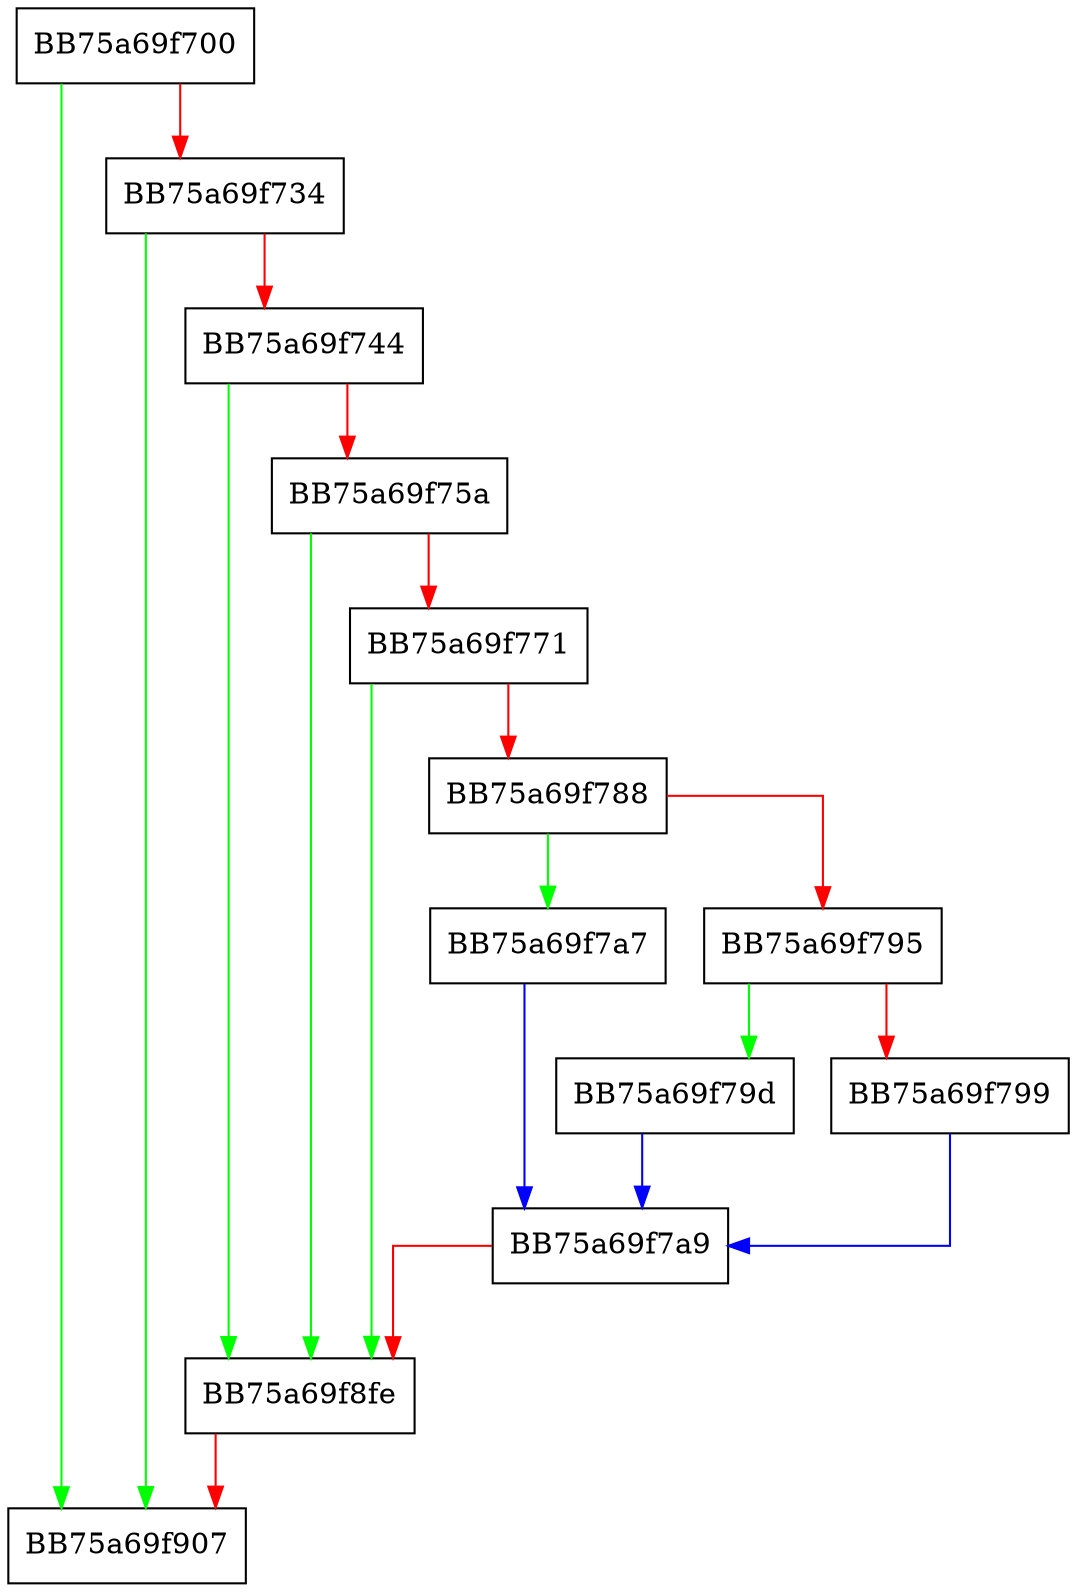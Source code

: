 digraph Scan {
  node [shape="box"];
  graph [splines=ortho];
  BB75a69f700 -> BB75a69f907 [color="green"];
  BB75a69f700 -> BB75a69f734 [color="red"];
  BB75a69f734 -> BB75a69f907 [color="green"];
  BB75a69f734 -> BB75a69f744 [color="red"];
  BB75a69f744 -> BB75a69f8fe [color="green"];
  BB75a69f744 -> BB75a69f75a [color="red"];
  BB75a69f75a -> BB75a69f8fe [color="green"];
  BB75a69f75a -> BB75a69f771 [color="red"];
  BB75a69f771 -> BB75a69f8fe [color="green"];
  BB75a69f771 -> BB75a69f788 [color="red"];
  BB75a69f788 -> BB75a69f7a7 [color="green"];
  BB75a69f788 -> BB75a69f795 [color="red"];
  BB75a69f795 -> BB75a69f79d [color="green"];
  BB75a69f795 -> BB75a69f799 [color="red"];
  BB75a69f799 -> BB75a69f7a9 [color="blue"];
  BB75a69f79d -> BB75a69f7a9 [color="blue"];
  BB75a69f7a7 -> BB75a69f7a9 [color="blue"];
  BB75a69f7a9 -> BB75a69f8fe [color="red"];
  BB75a69f8fe -> BB75a69f907 [color="red"];
}